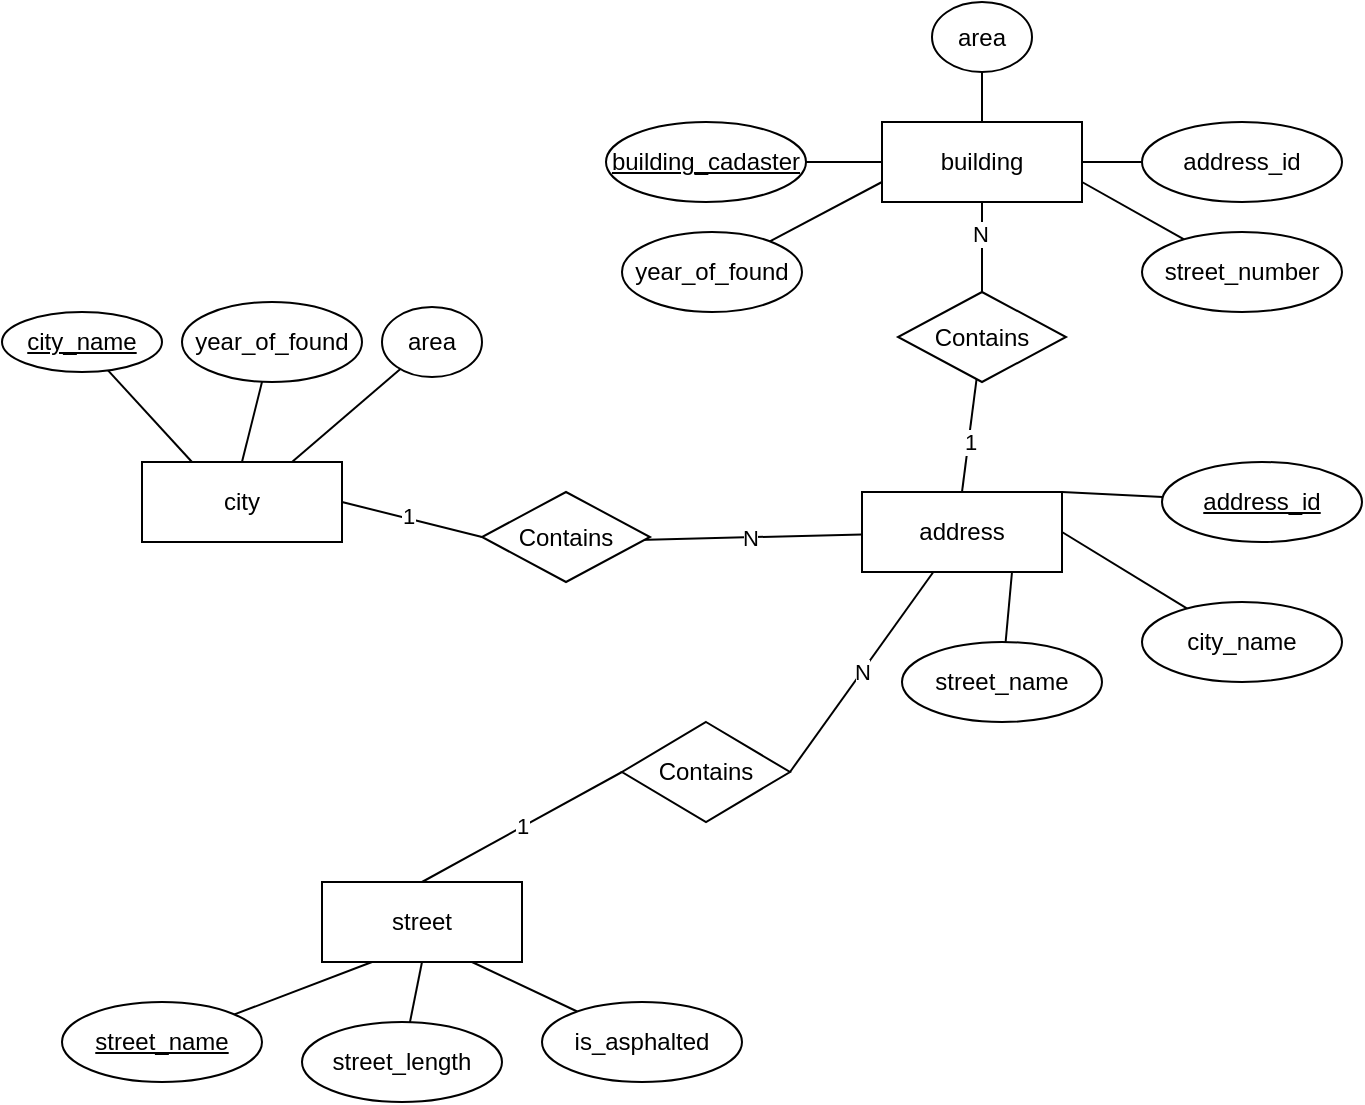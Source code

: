 <mxfile version="16.2.4" type="github">
  <diagram id="h3yvZHuDVqx76ZZUvNwj" name="Page-1">
    <mxGraphModel dx="670" dy="1936" grid="1" gridSize="10" guides="1" tooltips="1" connect="1" arrows="1" fold="1" page="1" pageScale="1" pageWidth="827" pageHeight="1169" math="0" shadow="0">
      <root>
        <mxCell id="0" />
        <mxCell id="1" parent="0" />
        <mxCell id="Xs_dgApI8MgLaQ3ucJ5b-5" value="&lt;div&gt;city&lt;/div&gt;" style="whiteSpace=wrap;html=1;align=center;" vertex="1" parent="1">
          <mxGeometry x="90" y="210" width="100" height="40" as="geometry" />
        </mxCell>
        <mxCell id="Xs_dgApI8MgLaQ3ucJ5b-6" value="street" style="whiteSpace=wrap;html=1;align=center;" vertex="1" parent="1">
          <mxGeometry x="180" y="420" width="100" height="40" as="geometry" />
        </mxCell>
        <mxCell id="Xs_dgApI8MgLaQ3ucJ5b-7" value="building" style="whiteSpace=wrap;html=1;align=center;" vertex="1" parent="1">
          <mxGeometry x="460" y="40" width="100" height="40" as="geometry" />
        </mxCell>
        <mxCell id="Xs_dgApI8MgLaQ3ucJ5b-11" style="rounded=0;orthogonalLoop=1;jettySize=auto;html=1;entryX=0.25;entryY=0;entryDx=0;entryDy=0;endArrow=none;endFill=0;" edge="1" parent="1" source="Xs_dgApI8MgLaQ3ucJ5b-8" target="Xs_dgApI8MgLaQ3ucJ5b-5">
          <mxGeometry relative="1" as="geometry" />
        </mxCell>
        <mxCell id="Xs_dgApI8MgLaQ3ucJ5b-8" value="city_name" style="ellipse;whiteSpace=wrap;html=1;align=center;fontStyle=4;" vertex="1" parent="1">
          <mxGeometry x="20" y="135" width="80" height="30" as="geometry" />
        </mxCell>
        <mxCell id="Xs_dgApI8MgLaQ3ucJ5b-13" style="rounded=0;orthogonalLoop=1;jettySize=auto;html=1;entryX=0.75;entryY=0;entryDx=0;entryDy=0;endArrow=none;endFill=0;" edge="1" parent="1" source="Xs_dgApI8MgLaQ3ucJ5b-9" target="Xs_dgApI8MgLaQ3ucJ5b-5">
          <mxGeometry relative="1" as="geometry" />
        </mxCell>
        <mxCell id="Xs_dgApI8MgLaQ3ucJ5b-9" value="area" style="ellipse;whiteSpace=wrap;html=1;align=center;" vertex="1" parent="1">
          <mxGeometry x="210" y="132.5" width="50" height="35" as="geometry" />
        </mxCell>
        <mxCell id="Xs_dgApI8MgLaQ3ucJ5b-12" style="rounded=0;orthogonalLoop=1;jettySize=auto;html=1;entryX=0.5;entryY=0;entryDx=0;entryDy=0;endArrow=none;endFill=0;" edge="1" parent="1" source="Xs_dgApI8MgLaQ3ucJ5b-10" target="Xs_dgApI8MgLaQ3ucJ5b-5">
          <mxGeometry relative="1" as="geometry" />
        </mxCell>
        <mxCell id="Xs_dgApI8MgLaQ3ucJ5b-10" value="year_of_found" style="ellipse;whiteSpace=wrap;html=1;align=center;" vertex="1" parent="1">
          <mxGeometry x="110" y="130" width="90" height="40" as="geometry" />
        </mxCell>
        <mxCell id="Xs_dgApI8MgLaQ3ucJ5b-19" style="edgeStyle=none;rounded=0;orthogonalLoop=1;jettySize=auto;html=1;endArrow=none;endFill=0;entryX=0.25;entryY=1;entryDx=0;entryDy=0;" edge="1" parent="1" source="Xs_dgApI8MgLaQ3ucJ5b-15" target="Xs_dgApI8MgLaQ3ucJ5b-6">
          <mxGeometry relative="1" as="geometry" />
        </mxCell>
        <mxCell id="Xs_dgApI8MgLaQ3ucJ5b-15" value="street_name" style="ellipse;whiteSpace=wrap;html=1;align=center;fontStyle=4;" vertex="1" parent="1">
          <mxGeometry x="50" y="480" width="100" height="40" as="geometry" />
        </mxCell>
        <mxCell id="Xs_dgApI8MgLaQ3ucJ5b-20" style="edgeStyle=none;rounded=0;orthogonalLoop=1;jettySize=auto;html=1;entryX=0.5;entryY=1;entryDx=0;entryDy=0;endArrow=none;endFill=0;" edge="1" parent="1" source="Xs_dgApI8MgLaQ3ucJ5b-17" target="Xs_dgApI8MgLaQ3ucJ5b-6">
          <mxGeometry relative="1" as="geometry" />
        </mxCell>
        <mxCell id="Xs_dgApI8MgLaQ3ucJ5b-17" value="street_length" style="ellipse;whiteSpace=wrap;html=1;align=center;" vertex="1" parent="1">
          <mxGeometry x="170" y="490" width="100" height="40" as="geometry" />
        </mxCell>
        <mxCell id="Xs_dgApI8MgLaQ3ucJ5b-21" style="edgeStyle=none;rounded=0;orthogonalLoop=1;jettySize=auto;html=1;entryX=0.75;entryY=1;entryDx=0;entryDy=0;endArrow=none;endFill=0;" edge="1" parent="1" source="Xs_dgApI8MgLaQ3ucJ5b-18" target="Xs_dgApI8MgLaQ3ucJ5b-6">
          <mxGeometry relative="1" as="geometry" />
        </mxCell>
        <mxCell id="Xs_dgApI8MgLaQ3ucJ5b-18" value="is_asphalted" style="ellipse;whiteSpace=wrap;html=1;align=center;" vertex="1" parent="1">
          <mxGeometry x="290" y="480" width="100" height="40" as="geometry" />
        </mxCell>
        <mxCell id="Xs_dgApI8MgLaQ3ucJ5b-28" value="N" style="edgeStyle=none;rounded=0;orthogonalLoop=1;jettySize=auto;html=1;entryX=0.929;entryY=0.533;entryDx=0;entryDy=0;entryPerimeter=0;endArrow=none;endFill=0;" edge="1" parent="1" source="Xs_dgApI8MgLaQ3ucJ5b-22" target="Xs_dgApI8MgLaQ3ucJ5b-24">
          <mxGeometry relative="1" as="geometry" />
        </mxCell>
        <mxCell id="Xs_dgApI8MgLaQ3ucJ5b-29" value="N" style="edgeStyle=none;rounded=0;orthogonalLoop=1;jettySize=auto;html=1;entryX=1;entryY=0.5;entryDx=0;entryDy=0;endArrow=none;endFill=0;" edge="1" parent="1" source="Xs_dgApI8MgLaQ3ucJ5b-22" target="Xs_dgApI8MgLaQ3ucJ5b-25">
          <mxGeometry relative="1" as="geometry" />
        </mxCell>
        <mxCell id="Xs_dgApI8MgLaQ3ucJ5b-22" value="address" style="whiteSpace=wrap;html=1;align=center;" vertex="1" parent="1">
          <mxGeometry x="450" y="225" width="100" height="40" as="geometry" />
        </mxCell>
        <mxCell id="Xs_dgApI8MgLaQ3ucJ5b-23" style="edgeStyle=none;rounded=0;orthogonalLoop=1;jettySize=auto;html=1;exitX=0.25;exitY=0;exitDx=0;exitDy=0;endArrow=none;endFill=0;" edge="1" parent="1" source="Xs_dgApI8MgLaQ3ucJ5b-22" target="Xs_dgApI8MgLaQ3ucJ5b-22">
          <mxGeometry relative="1" as="geometry" />
        </mxCell>
        <mxCell id="Xs_dgApI8MgLaQ3ucJ5b-26" style="edgeStyle=none;rounded=0;orthogonalLoop=1;jettySize=auto;html=1;entryX=1;entryY=0.5;entryDx=0;entryDy=0;endArrow=none;endFill=0;exitX=0;exitY=0.5;exitDx=0;exitDy=0;" edge="1" parent="1" source="Xs_dgApI8MgLaQ3ucJ5b-24" target="Xs_dgApI8MgLaQ3ucJ5b-5">
          <mxGeometry relative="1" as="geometry" />
        </mxCell>
        <mxCell id="Xs_dgApI8MgLaQ3ucJ5b-30" value="1" style="edgeLabel;html=1;align=center;verticalAlign=middle;resizable=0;points=[];" vertex="1" connectable="0" parent="Xs_dgApI8MgLaQ3ucJ5b-26">
          <mxGeometry x="0.066" y="-1" relative="1" as="geometry">
            <mxPoint as="offset" />
          </mxGeometry>
        </mxCell>
        <mxCell id="Xs_dgApI8MgLaQ3ucJ5b-24" value="Contains" style="shape=rhombus;perimeter=rhombusPerimeter;whiteSpace=wrap;html=1;align=center;" vertex="1" parent="1">
          <mxGeometry x="260" y="225" width="84" height="45" as="geometry" />
        </mxCell>
        <mxCell id="Xs_dgApI8MgLaQ3ucJ5b-27" value="1" style="edgeStyle=none;rounded=0;orthogonalLoop=1;jettySize=auto;html=1;entryX=0.5;entryY=0;entryDx=0;entryDy=0;endArrow=none;endFill=0;exitX=0;exitY=0.5;exitDx=0;exitDy=0;" edge="1" parent="1" source="Xs_dgApI8MgLaQ3ucJ5b-25" target="Xs_dgApI8MgLaQ3ucJ5b-6">
          <mxGeometry relative="1" as="geometry" />
        </mxCell>
        <mxCell id="Xs_dgApI8MgLaQ3ucJ5b-25" value="Contains" style="shape=rhombus;perimeter=rhombusPerimeter;whiteSpace=wrap;html=1;align=center;" vertex="1" parent="1">
          <mxGeometry x="330" y="340" width="84" height="50" as="geometry" />
        </mxCell>
        <mxCell id="Xs_dgApI8MgLaQ3ucJ5b-40" value="" style="edgeStyle=none;rounded=0;orthogonalLoop=1;jettySize=auto;html=1;endArrow=none;endFill=0;" edge="1" parent="1" source="Xs_dgApI8MgLaQ3ucJ5b-31" target="Xs_dgApI8MgLaQ3ucJ5b-7">
          <mxGeometry relative="1" as="geometry" />
        </mxCell>
        <mxCell id="Xs_dgApI8MgLaQ3ucJ5b-31" value="building_cadaster" style="ellipse;whiteSpace=wrap;html=1;align=center;fontStyle=4;" vertex="1" parent="1">
          <mxGeometry x="322" y="40" width="100" height="40" as="geometry" />
        </mxCell>
        <mxCell id="Xs_dgApI8MgLaQ3ucJ5b-35" style="edgeStyle=none;rounded=0;orthogonalLoop=1;jettySize=auto;html=1;entryX=0.75;entryY=1;entryDx=0;entryDy=0;endArrow=none;endFill=0;" edge="1" parent="1" source="Xs_dgApI8MgLaQ3ucJ5b-32" target="Xs_dgApI8MgLaQ3ucJ5b-22">
          <mxGeometry relative="1" as="geometry" />
        </mxCell>
        <mxCell id="Xs_dgApI8MgLaQ3ucJ5b-32" value="street_name" style="ellipse;whiteSpace=wrap;html=1;align=center;" vertex="1" parent="1">
          <mxGeometry x="470" y="300" width="100" height="40" as="geometry" />
        </mxCell>
        <mxCell id="Xs_dgApI8MgLaQ3ucJ5b-34" value="" style="edgeStyle=none;rounded=0;orthogonalLoop=1;jettySize=auto;html=1;endArrow=none;endFill=0;entryX=1;entryY=0;entryDx=0;entryDy=0;" edge="1" parent="1" source="Xs_dgApI8MgLaQ3ucJ5b-33" target="Xs_dgApI8MgLaQ3ucJ5b-22">
          <mxGeometry relative="1" as="geometry" />
        </mxCell>
        <mxCell id="Xs_dgApI8MgLaQ3ucJ5b-33" value="&lt;u&gt;address_id&lt;/u&gt;" style="ellipse;whiteSpace=wrap;html=1;align=center;" vertex="1" parent="1">
          <mxGeometry x="600" y="210" width="100" height="40" as="geometry" />
        </mxCell>
        <mxCell id="Xs_dgApI8MgLaQ3ucJ5b-37" style="edgeStyle=none;rounded=0;orthogonalLoop=1;jettySize=auto;html=1;entryX=1;entryY=0.5;entryDx=0;entryDy=0;endArrow=none;endFill=0;" edge="1" parent="1" source="Xs_dgApI8MgLaQ3ucJ5b-36" target="Xs_dgApI8MgLaQ3ucJ5b-22">
          <mxGeometry relative="1" as="geometry" />
        </mxCell>
        <mxCell id="Xs_dgApI8MgLaQ3ucJ5b-36" value="city_name" style="ellipse;whiteSpace=wrap;html=1;align=center;" vertex="1" parent="1">
          <mxGeometry x="590" y="280" width="100" height="40" as="geometry" />
        </mxCell>
        <mxCell id="Xs_dgApI8MgLaQ3ucJ5b-39" value="" style="edgeStyle=none;rounded=0;orthogonalLoop=1;jettySize=auto;html=1;endArrow=none;endFill=0;" edge="1" parent="1" source="Xs_dgApI8MgLaQ3ucJ5b-38" target="Xs_dgApI8MgLaQ3ucJ5b-7">
          <mxGeometry relative="1" as="geometry" />
        </mxCell>
        <mxCell id="Xs_dgApI8MgLaQ3ucJ5b-38" value="address_id" style="ellipse;whiteSpace=wrap;html=1;align=center;" vertex="1" parent="1">
          <mxGeometry x="590" y="40" width="100" height="40" as="geometry" />
        </mxCell>
        <mxCell id="Xs_dgApI8MgLaQ3ucJ5b-42" style="edgeStyle=none;rounded=0;orthogonalLoop=1;jettySize=auto;html=1;entryX=1;entryY=0.75;entryDx=0;entryDy=0;endArrow=none;endFill=0;" edge="1" parent="1" source="Xs_dgApI8MgLaQ3ucJ5b-41" target="Xs_dgApI8MgLaQ3ucJ5b-7">
          <mxGeometry relative="1" as="geometry" />
        </mxCell>
        <mxCell id="Xs_dgApI8MgLaQ3ucJ5b-41" value="street_number" style="ellipse;whiteSpace=wrap;html=1;align=center;" vertex="1" parent="1">
          <mxGeometry x="590" y="95" width="100" height="40" as="geometry" />
        </mxCell>
        <mxCell id="Xs_dgApI8MgLaQ3ucJ5b-44" style="edgeStyle=none;rounded=0;orthogonalLoop=1;jettySize=auto;html=1;entryX=0;entryY=0.75;entryDx=0;entryDy=0;endArrow=none;endFill=0;" edge="1" parent="1" source="Xs_dgApI8MgLaQ3ucJ5b-43" target="Xs_dgApI8MgLaQ3ucJ5b-7">
          <mxGeometry relative="1" as="geometry" />
        </mxCell>
        <mxCell id="Xs_dgApI8MgLaQ3ucJ5b-43" value="year_of_found" style="ellipse;whiteSpace=wrap;html=1;align=center;" vertex="1" parent="1">
          <mxGeometry x="330" y="95" width="90" height="40" as="geometry" />
        </mxCell>
        <mxCell id="Xs_dgApI8MgLaQ3ucJ5b-46" style="edgeStyle=none;rounded=0;orthogonalLoop=1;jettySize=auto;html=1;entryX=0.5;entryY=0;entryDx=0;entryDy=0;endArrow=none;endFill=0;" edge="1" parent="1" source="Xs_dgApI8MgLaQ3ucJ5b-45" target="Xs_dgApI8MgLaQ3ucJ5b-7">
          <mxGeometry relative="1" as="geometry" />
        </mxCell>
        <mxCell id="Xs_dgApI8MgLaQ3ucJ5b-45" value="area" style="ellipse;whiteSpace=wrap;html=1;align=center;" vertex="1" parent="1">
          <mxGeometry x="485" y="-20" width="50" height="35" as="geometry" />
        </mxCell>
        <mxCell id="Xs_dgApI8MgLaQ3ucJ5b-49" value="" style="edgeStyle=none;rounded=0;orthogonalLoop=1;jettySize=auto;html=1;endArrow=none;endFill=0;" edge="1" parent="1" source="Xs_dgApI8MgLaQ3ucJ5b-48">
          <mxGeometry relative="1" as="geometry">
            <mxPoint x="510" y="80" as="targetPoint" />
          </mxGeometry>
        </mxCell>
        <mxCell id="Xs_dgApI8MgLaQ3ucJ5b-51" value="N" style="edgeLabel;html=1;align=center;verticalAlign=middle;resizable=0;points=[];" vertex="1" connectable="0" parent="Xs_dgApI8MgLaQ3ucJ5b-49">
          <mxGeometry x="0.289" y="1" relative="1" as="geometry">
            <mxPoint as="offset" />
          </mxGeometry>
        </mxCell>
        <mxCell id="Xs_dgApI8MgLaQ3ucJ5b-50" style="edgeStyle=none;rounded=0;orthogonalLoop=1;jettySize=auto;html=1;entryX=0.5;entryY=0;entryDx=0;entryDy=0;endArrow=none;endFill=0;" edge="1" parent="1" source="Xs_dgApI8MgLaQ3ucJ5b-48" target="Xs_dgApI8MgLaQ3ucJ5b-22">
          <mxGeometry relative="1" as="geometry" />
        </mxCell>
        <mxCell id="Xs_dgApI8MgLaQ3ucJ5b-52" value="1" style="edgeLabel;html=1;align=center;verticalAlign=middle;resizable=0;points=[];" vertex="1" connectable="0" parent="Xs_dgApI8MgLaQ3ucJ5b-50">
          <mxGeometry x="0.111" y="1" relative="1" as="geometry">
            <mxPoint as="offset" />
          </mxGeometry>
        </mxCell>
        <mxCell id="Xs_dgApI8MgLaQ3ucJ5b-48" value="Contains" style="shape=rhombus;perimeter=rhombusPerimeter;whiteSpace=wrap;html=1;align=center;" vertex="1" parent="1">
          <mxGeometry x="468" y="125" width="84" height="45" as="geometry" />
        </mxCell>
      </root>
    </mxGraphModel>
  </diagram>
</mxfile>
